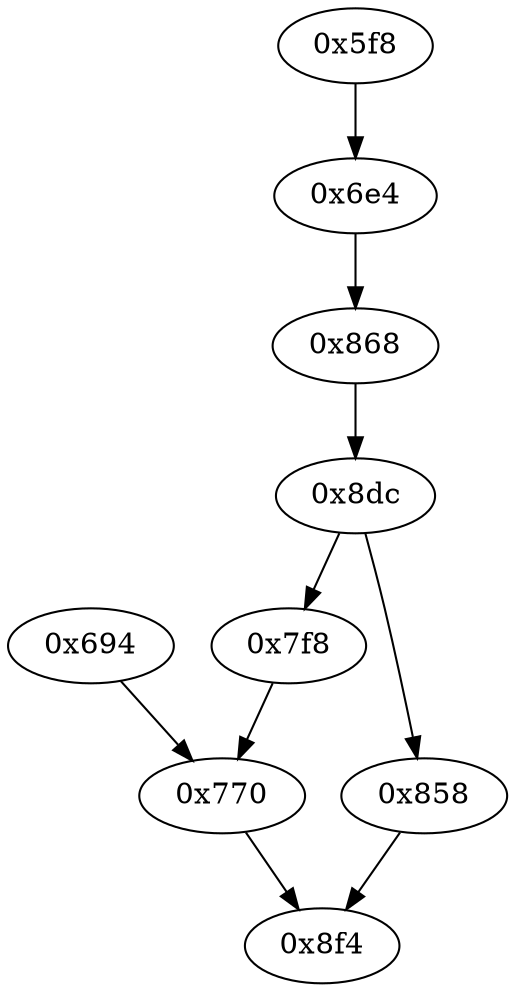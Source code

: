 strict digraph "" {
	"0x858"	 [opcode="[u'ldr', u'bl', u'mov', u'b']"];
	"0x8f4"	 [opcode="[u'mov', u'sub', u'pop']"];
	"0x858" -> "0x8f4";
	"0x694"	 [opcode="[u'ldr', u'bl', u'mov']"];
	"0x770"	 [opcode="[u'ldr', u'bl', u'ldr', u'mov', u'ldr', u'ldr', u'add', u'sub', u'sub', u'mul', u'eor', u'and', u'ldr', u'mov', u'mov', u'ldr', \
u'ldr', u'cmp', u'mov', u'teq', u'mov', u'mov', u'cmp', u'mov', u'cmp', u'mov', u'b']"];
	"0x694" -> "0x770";
	"0x7f8"	 [opcode="[u'ldr', u'ldr', u'ldr', u'sub', u'sub', u'add', u'mul', u'mvn', u'ldr', u'orr', u'mov', u'cmn', u'mov', u'ldr', u'cmp', u'mov', \
u'mov', u'mov', u'cmn', u'mov', u'mov', u'teq', u'mov', u'b']"];
	"0x7f8" -> "0x770";
	"0x8dc"	 [opcode="[u'ldrb', u'ldr', u'ldr', u'cmp', u'mov', u'b']"];
	"0x8dc" -> "0x858";
	"0x8dc" -> "0x7f8";
	"0x770" -> "0x8f4";
	"0x6e4"	 [opcode="[u'ldrb', u'ldrb', u'eor', u'tst', u'mov', u'mov', u'cmp', u'mov', u'mov', u'cmp', u'mov', u'b']"];
	"0x868"	 [opcode="[u'ldr', u'ldr', u'ldr', u'ldrb', u'cmp', u'mov', u'mov', u'strb', u'ldr', u'ldr', u'sub', u'mul', u'mvn', u'ldr', u'ldr', u'orr', \
u'mov', u'cmn', u'mov', u'cmp', u'mov', u'mov', u'mov', u'cmn', u'mov', u'mov', u'teq', u'mov', u'b']"];
	"0x6e4" -> "0x868";
	"0x5f8"	 [opcode="[u'push', u'add', u'sub', u'ldr', u'str', u'mvn', u'ldr', u'ldr', u'sub', u'sub', u'add', u'mul', u'mov', u'eor', u'tst', u'ldr', \
u'mov', u'mov', u'strb', u'ldr', u'cmp', u'mov', u'strb', u'ldr', u'ldr', u'ldr', u'ldr', u'ldr', u'ldr', u'ldr', u'add', u'str', \
u'ldr', u'add', u'str', u'ldr', u'add', u'str', u'b']"];
	"0x5f8" -> "0x6e4";
	"0x868" -> "0x8dc";
}
